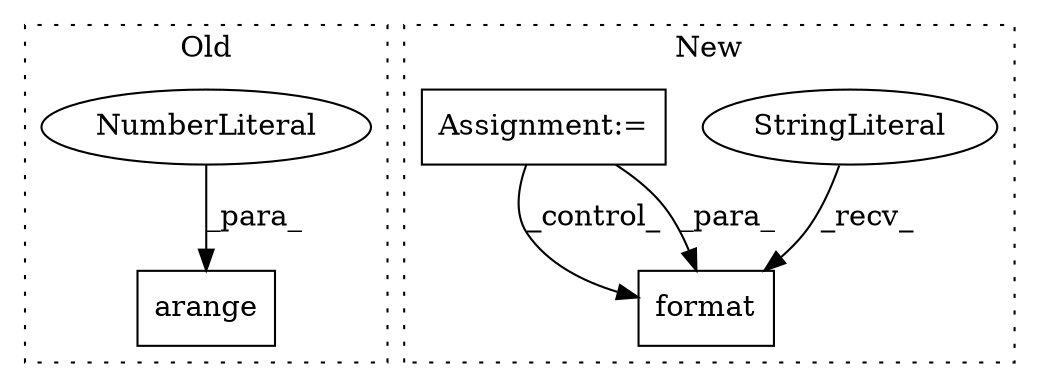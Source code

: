 digraph G {
subgraph cluster0 {
1 [label="arange" a="32" s="163,171" l="7,1" shape="box"];
4 [label="NumberLiteral" a="34" s="170" l="1" shape="ellipse"];
label = "Old";
style="dotted";
}
subgraph cluster1 {
2 [label="format" a="32" s="452,460" l="7,1" shape="box"];
3 [label="StringLiteral" a="45" s="441" l="10" shape="ellipse"];
5 [label="Assignment:=" a="7" s="174" l="1" shape="box"];
label = "New";
style="dotted";
}
3 -> 2 [label="_recv_"];
4 -> 1 [label="_para_"];
5 -> 2 [label="_control_"];
5 -> 2 [label="_para_"];
}